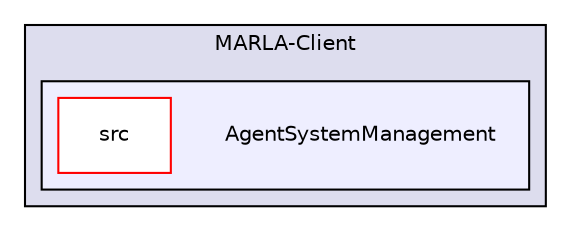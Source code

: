 digraph "D:/Work/Programmieren/Java/D-MARLA/Implementation/MARLA-Client/AgentSystemManagement" {
  compound=true
  node [ fontsize="10", fontname="Helvetica"];
  edge [ labelfontsize="10", labelfontname="Helvetica"];
  subgraph clusterdir_9d824b7d9f72e8edc14bfc50d56e5255 {
    graph [ bgcolor="#ddddee", pencolor="black", label="MARLA-Client" fontname="Helvetica", fontsize="10", URL="dir_9d824b7d9f72e8edc14bfc50d56e5255.html"]
  subgraph clusterdir_8b18c74ba6eb1d9f7f5416c158d35c91 {
    graph [ bgcolor="#eeeeff", pencolor="black", label="" URL="dir_8b18c74ba6eb1d9f7f5416c158d35c91.html"];
    dir_8b18c74ba6eb1d9f7f5416c158d35c91 [shape=plaintext label="AgentSystemManagement"];
    dir_5bcb22561bb076c9942ffb84511e3514 [shape=box label="src" color="red" fillcolor="white" style="filled" URL="dir_5bcb22561bb076c9942ffb84511e3514.html"];
  }
  }
}
